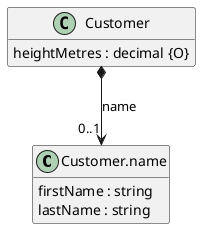 @startuml
hide <<Path>> circle
hide <<Response>> circle
hide <<Parameter>> circle
hide empty methods
hide empty fields
set namespaceSeparator none

class "Customer.name" {
  {field} firstName : string
  {field} lastName : string
}

class "Customer" {
  {field} heightMetres : decimal {O}
}

"Customer" *--> "0..1" "Customer.name"  :  "name"

@enduml